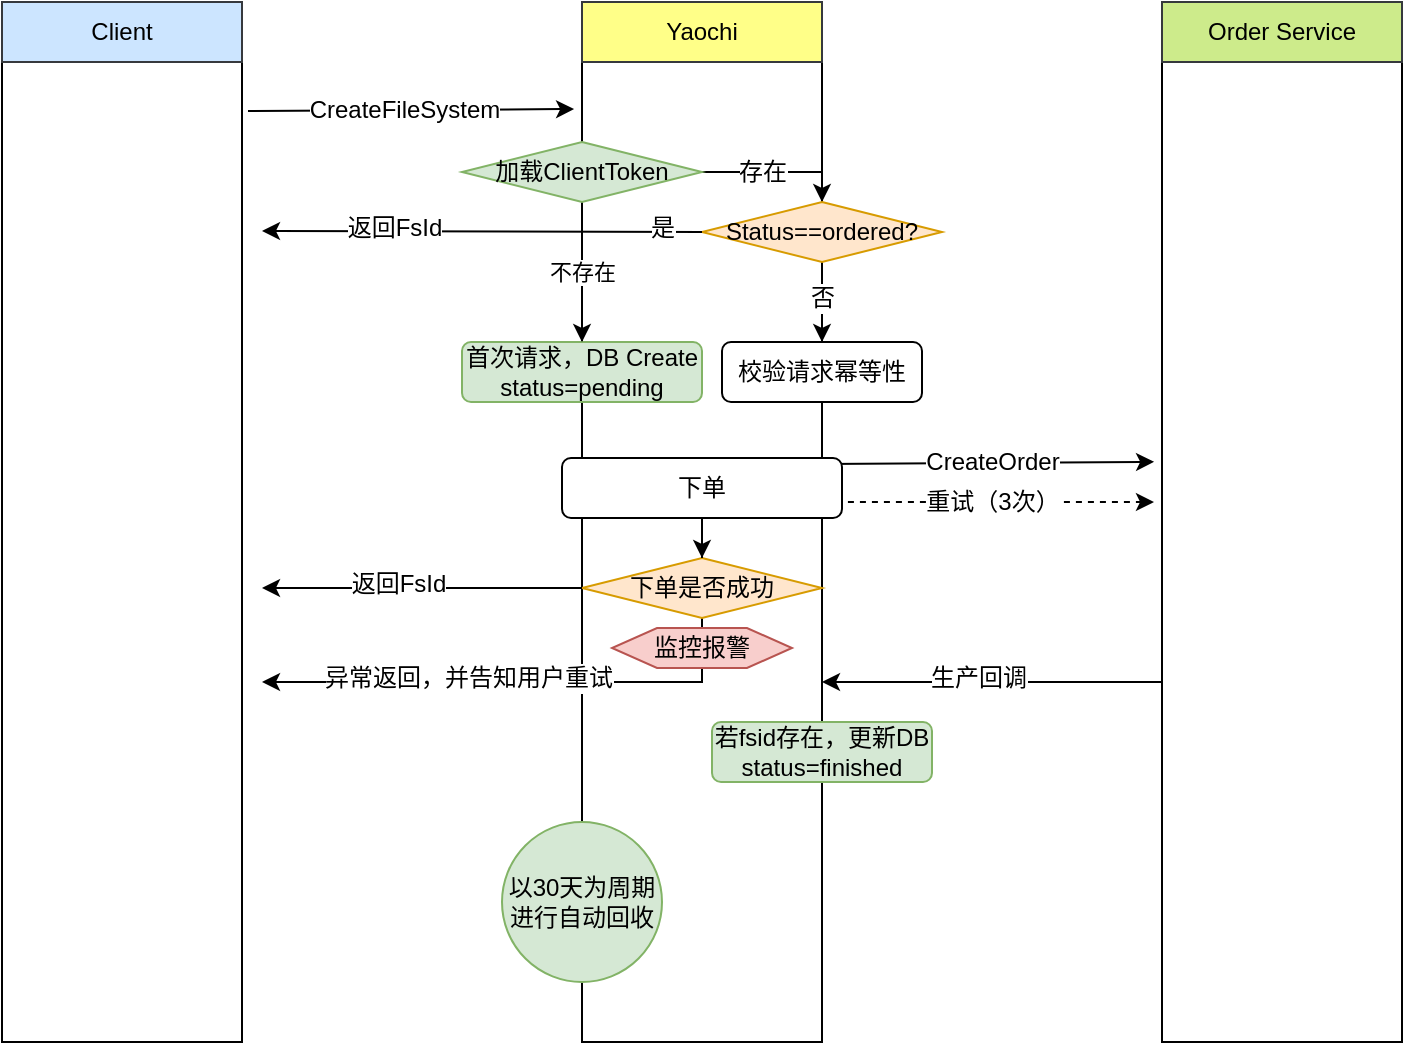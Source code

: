 <mxfile version="12.8.2" type="github">
  <diagram id="0LorpYN9siC3LZAP5Hen" name="第 1 页">
    <mxGraphModel dx="946" dy="614" grid="1" gridSize="10" guides="1" tooltips="1" connect="1" arrows="1" fold="1" page="1" pageScale="1" pageWidth="1169" pageHeight="827" math="0" shadow="0">
      <root>
        <mxCell id="0" />
        <mxCell id="1" parent="0" />
        <mxCell id="NPSApUFOZu9N5_JHAl4--2" value="" style="rounded=0;whiteSpace=wrap;html=1;" vertex="1" parent="1">
          <mxGeometry x="460" y="150" width="120" height="490" as="geometry" />
        </mxCell>
        <mxCell id="NPSApUFOZu9N5_JHAl4--4" value="" style="endArrow=classic;html=1;entryX=-0.033;entryY=0.408;entryDx=0;entryDy=0;entryPerimeter=0;" edge="1" parent="1" target="NPSApUFOZu9N5_JHAl4--3">
          <mxGeometry width="50" height="50" relative="1" as="geometry">
            <mxPoint x="580.96" y="351" as="sourcePoint" />
            <mxPoint x="759.96" y="351" as="targetPoint" />
          </mxGeometry>
        </mxCell>
        <mxCell id="NPSApUFOZu9N5_JHAl4--28" value="CreateOrder" style="text;html=1;align=center;verticalAlign=middle;resizable=0;points=[];labelBackgroundColor=#ffffff;" vertex="1" connectable="0" parent="NPSApUFOZu9N5_JHAl4--4">
          <mxGeometry x="-0.151" y="1" relative="1" as="geometry">
            <mxPoint x="14.01" as="offset" />
          </mxGeometry>
        </mxCell>
        <mxCell id="NPSApUFOZu9N5_JHAl4--5" value="" style="endArrow=classic;html=1;exitX=1.025;exitY=0.05;exitDx=0;exitDy=0;exitPerimeter=0;entryX=-0.033;entryY=0.048;entryDx=0;entryDy=0;entryPerimeter=0;" edge="1" parent="1" source="NPSApUFOZu9N5_JHAl4--1" target="NPSApUFOZu9N5_JHAl4--2">
          <mxGeometry width="50" height="50" relative="1" as="geometry">
            <mxPoint x="350" y="220" as="sourcePoint" />
            <mxPoint x="450" y="179" as="targetPoint" />
          </mxGeometry>
        </mxCell>
        <mxCell id="NPSApUFOZu9N5_JHAl4--27" value="CreateFileSystem" style="text;html=1;align=center;verticalAlign=middle;resizable=0;points=[];labelBackgroundColor=#ffffff;" vertex="1" connectable="0" parent="NPSApUFOZu9N5_JHAl4--5">
          <mxGeometry x="-0.221" y="-1" relative="1" as="geometry">
            <mxPoint x="14.04" y="-1.61" as="offset" />
          </mxGeometry>
        </mxCell>
        <mxCell id="NPSApUFOZu9N5_JHAl4--7" value="" style="endArrow=classic;html=1;dashed=1;" edge="1" parent="1">
          <mxGeometry width="50" height="50" relative="1" as="geometry">
            <mxPoint x="580.96" y="370" as="sourcePoint" />
            <mxPoint x="746" y="370" as="targetPoint" />
          </mxGeometry>
        </mxCell>
        <mxCell id="NPSApUFOZu9N5_JHAl4--9" value="重试（3次）" style="text;html=1;align=center;verticalAlign=middle;resizable=0;points=[];labelBackgroundColor=#ffffff;" vertex="1" connectable="0" parent="NPSApUFOZu9N5_JHAl4--7">
          <mxGeometry x="-0.106" relative="1" as="geometry">
            <mxPoint x="10" as="offset" />
          </mxGeometry>
        </mxCell>
        <mxCell id="NPSApUFOZu9N5_JHAl4--18" value="" style="endArrow=classic;html=1;" edge="1" parent="1">
          <mxGeometry width="50" height="50" relative="1" as="geometry">
            <mxPoint x="756" y="460" as="sourcePoint" />
            <mxPoint x="580" y="460" as="targetPoint" />
          </mxGeometry>
        </mxCell>
        <mxCell id="NPSApUFOZu9N5_JHAl4--19" value="生产回调" style="text;html=1;align=center;verticalAlign=middle;resizable=0;points=[];labelBackgroundColor=#ffffff;" vertex="1" connectable="0" parent="NPSApUFOZu9N5_JHAl4--18">
          <mxGeometry x="-0.477" y="-2" relative="1" as="geometry">
            <mxPoint x="-52.06" as="offset" />
          </mxGeometry>
        </mxCell>
        <mxCell id="NPSApUFOZu9N5_JHAl4--24" value="&lt;span style=&quot;text-align: left&quot;&gt;首次请求，DB Create&lt;br&gt;status=pending&lt;br&gt;&lt;/span&gt;" style="rounded=1;whiteSpace=wrap;html=1;fillColor=#d5e8d4;strokeColor=#82b366;" vertex="1" parent="1">
          <mxGeometry x="400" y="290" width="120" height="30" as="geometry" />
        </mxCell>
        <mxCell id="NPSApUFOZu9N5_JHAl4--26" value="&lt;span style=&quot;text-align: left&quot;&gt;若fsid存在，更新DB status=finished&lt;/span&gt;" style="rounded=1;whiteSpace=wrap;html=1;fillColor=#d5e8d4;strokeColor=#82b366;" vertex="1" parent="1">
          <mxGeometry x="525" y="480" width="110" height="30" as="geometry" />
        </mxCell>
        <mxCell id="NPSApUFOZu9N5_JHAl4--56" style="edgeStyle=orthogonalEdgeStyle;rounded=0;orthogonalLoop=1;jettySize=auto;html=1;exitX=1;exitY=0.5;exitDx=0;exitDy=0;" edge="1" parent="1" source="NPSApUFOZu9N5_JHAl4--35" target="NPSApUFOZu9N5_JHAl4--41">
          <mxGeometry relative="1" as="geometry">
            <Array as="points">
              <mxPoint x="580" y="205" />
            </Array>
          </mxGeometry>
        </mxCell>
        <mxCell id="NPSApUFOZu9N5_JHAl4--57" value="存在" style="text;html=1;align=center;verticalAlign=middle;resizable=0;points=[];labelBackgroundColor=#ffffff;" vertex="1" connectable="0" parent="NPSApUFOZu9N5_JHAl4--56">
          <mxGeometry x="-0.28" y="-2" relative="1" as="geometry">
            <mxPoint x="3" y="-2" as="offset" />
          </mxGeometry>
        </mxCell>
        <mxCell id="NPSApUFOZu9N5_JHAl4--58" value="不存在" style="edgeStyle=orthogonalEdgeStyle;rounded=0;orthogonalLoop=1;jettySize=auto;html=1;exitX=0.5;exitY=1;exitDx=0;exitDy=0;entryX=0.5;entryY=0;entryDx=0;entryDy=0;" edge="1" parent="1" source="NPSApUFOZu9N5_JHAl4--35" target="NPSApUFOZu9N5_JHAl4--24">
          <mxGeometry relative="1" as="geometry" />
        </mxCell>
        <mxCell id="NPSApUFOZu9N5_JHAl4--35" value="&lt;span style=&quot;text-align: left ; white-space: normal&quot;&gt;加载ClientToken&lt;/span&gt;" style="rhombus;whiteSpace=wrap;html=1;fillColor=#d5e8d4;strokeColor=#82b366;" vertex="1" parent="1">
          <mxGeometry x="400" y="190" width="120" height="30" as="geometry" />
        </mxCell>
        <mxCell id="NPSApUFOZu9N5_JHAl4--69" style="edgeStyle=orthogonalEdgeStyle;rounded=0;orthogonalLoop=1;jettySize=auto;html=1;exitX=0.5;exitY=1;exitDx=0;exitDy=0;entryX=0.5;entryY=0;entryDx=0;entryDy=0;" edge="1" parent="1" source="NPSApUFOZu9N5_JHAl4--41" target="NPSApUFOZu9N5_JHAl4--59">
          <mxGeometry relative="1" as="geometry" />
        </mxCell>
        <mxCell id="NPSApUFOZu9N5_JHAl4--70" value="否" style="text;html=1;align=center;verticalAlign=middle;resizable=0;points=[];labelBackgroundColor=#ffffff;" vertex="1" connectable="0" parent="NPSApUFOZu9N5_JHAl4--69">
          <mxGeometry x="-0.1" relative="1" as="geometry">
            <mxPoint as="offset" />
          </mxGeometry>
        </mxCell>
        <mxCell id="NPSApUFOZu9N5_JHAl4--41" value="&lt;span style=&quot;text-align: left ; white-space: normal&quot;&gt;Status==ordered?&lt;/span&gt;" style="rhombus;whiteSpace=wrap;html=1;fillColor=#ffe6cc;strokeColor=#d79b00;" vertex="1" parent="1">
          <mxGeometry x="520" y="220" width="120" height="30" as="geometry" />
        </mxCell>
        <mxCell id="NPSApUFOZu9N5_JHAl4--43" value="" style="endArrow=classic;html=1;exitX=0;exitY=0.5;exitDx=0;exitDy=0;" edge="1" parent="1" source="NPSApUFOZu9N5_JHAl4--41">
          <mxGeometry width="50" height="50" relative="1" as="geometry">
            <mxPoint x="450" y="234.5" as="sourcePoint" />
            <mxPoint x="300" y="234.5" as="targetPoint" />
          </mxGeometry>
        </mxCell>
        <mxCell id="NPSApUFOZu9N5_JHAl4--44" value="返回FsId" style="text;html=1;align=center;verticalAlign=middle;resizable=0;points=[];labelBackgroundColor=#ffffff;" vertex="1" connectable="0" parent="NPSApUFOZu9N5_JHAl4--43">
          <mxGeometry x="-0.221" y="-1" relative="1" as="geometry">
            <mxPoint x="-69" y="-0.8" as="offset" />
          </mxGeometry>
        </mxCell>
        <mxCell id="NPSApUFOZu9N5_JHAl4--68" value="是" style="text;html=1;align=center;verticalAlign=middle;resizable=0;points=[];labelBackgroundColor=#ffffff;" vertex="1" connectable="0" parent="NPSApUFOZu9N5_JHAl4--43">
          <mxGeometry x="-0.673" y="-2" relative="1" as="geometry">
            <mxPoint x="16" as="offset" />
          </mxGeometry>
        </mxCell>
        <mxCell id="NPSApUFOZu9N5_JHAl4--48" value="以30天为周期进行自动回收" style="ellipse;whiteSpace=wrap;html=1;aspect=fixed;fillColor=#d5e8d4;strokeColor=#82b366;" vertex="1" parent="1">
          <mxGeometry x="420" y="530" width="80" height="80" as="geometry" />
        </mxCell>
        <mxCell id="NPSApUFOZu9N5_JHAl4--72" style="edgeStyle=orthogonalEdgeStyle;rounded=0;orthogonalLoop=1;jettySize=auto;html=1;exitX=0.5;exitY=1;exitDx=0;exitDy=0;" edge="1" parent="1" source="NPSApUFOZu9N5_JHAl4--52">
          <mxGeometry relative="1" as="geometry">
            <mxPoint x="300" y="460" as="targetPoint" />
            <Array as="points">
              <mxPoint x="520" y="460" />
              <mxPoint x="300" y="460" />
            </Array>
          </mxGeometry>
        </mxCell>
        <mxCell id="NPSApUFOZu9N5_JHAl4--73" value="异常返回，并告知用户重试" style="text;html=1;align=center;verticalAlign=middle;resizable=0;points=[];labelBackgroundColor=#ffffff;" vertex="1" connectable="0" parent="NPSApUFOZu9N5_JHAl4--72">
          <mxGeometry x="0.592" y="-2" relative="1" as="geometry">
            <mxPoint x="51" as="offset" />
          </mxGeometry>
        </mxCell>
        <mxCell id="NPSApUFOZu9N5_JHAl4--52" value="&lt;span style=&quot;text-align: left ; white-space: normal&quot;&gt;下单是否成功&lt;/span&gt;" style="rhombus;whiteSpace=wrap;html=1;fillColor=#ffe6cc;strokeColor=#d79b00;" vertex="1" parent="1">
          <mxGeometry x="460" y="398" width="120" height="30" as="geometry" />
        </mxCell>
        <mxCell id="NPSApUFOZu9N5_JHAl4--53" value="" style="endArrow=classic;html=1;exitX=0;exitY=0.5;exitDx=0;exitDy=0;" edge="1" parent="1" source="NPSApUFOZu9N5_JHAl4--52">
          <mxGeometry width="50" height="50" relative="1" as="geometry">
            <mxPoint x="40" y="418" as="sourcePoint" />
            <mxPoint x="300" y="413" as="targetPoint" />
          </mxGeometry>
        </mxCell>
        <mxCell id="NPSApUFOZu9N5_JHAl4--54" value="返回FsId" style="text;html=1;align=center;verticalAlign=middle;resizable=0;points=[];labelBackgroundColor=#ffffff;" vertex="1" connectable="0" parent="NPSApUFOZu9N5_JHAl4--53">
          <mxGeometry x="0.409" y="-1" relative="1" as="geometry">
            <mxPoint x="20" y="-1" as="offset" />
          </mxGeometry>
        </mxCell>
        <mxCell id="NPSApUFOZu9N5_JHAl4--59" value="&lt;span style=&quot;text-align: left&quot;&gt;校验请求幂等性&lt;br&gt;&lt;/span&gt;" style="rounded=1;whiteSpace=wrap;html=1;" vertex="1" parent="1">
          <mxGeometry x="530" y="290" width="100" height="30" as="geometry" />
        </mxCell>
        <mxCell id="NPSApUFOZu9N5_JHAl4--71" style="edgeStyle=orthogonalEdgeStyle;rounded=0;orthogonalLoop=1;jettySize=auto;html=1;exitX=0.5;exitY=1;exitDx=0;exitDy=0;" edge="1" parent="1" source="NPSApUFOZu9N5_JHAl4--60" target="NPSApUFOZu9N5_JHAl4--52">
          <mxGeometry relative="1" as="geometry" />
        </mxCell>
        <mxCell id="NPSApUFOZu9N5_JHAl4--60" value="&lt;span style=&quot;text-align: left&quot;&gt;下单&lt;br&gt;&lt;/span&gt;" style="rounded=1;whiteSpace=wrap;html=1;" vertex="1" parent="1">
          <mxGeometry x="450" y="348" width="140" height="30" as="geometry" />
        </mxCell>
        <mxCell id="NPSApUFOZu9N5_JHAl4--64" value="&lt;span style=&quot;text-align: left ; white-space: nowrap&quot;&gt;Yaochi&lt;/span&gt;" style="rounded=0;whiteSpace=wrap;html=1;fillColor=#ffff88;strokeColor=#36393d;" vertex="1" parent="1">
          <mxGeometry x="460" y="120" width="120" height="30" as="geometry" />
        </mxCell>
        <mxCell id="NPSApUFOZu9N5_JHAl4--66" value="" style="group" vertex="1" connectable="0" parent="1">
          <mxGeometry x="750" y="120" width="120" height="520" as="geometry" />
        </mxCell>
        <mxCell id="NPSApUFOZu9N5_JHAl4--3" value="" style="rounded=0;whiteSpace=wrap;html=1;" vertex="1" parent="NPSApUFOZu9N5_JHAl4--66">
          <mxGeometry y="30" width="120" height="490" as="geometry" />
        </mxCell>
        <mxCell id="NPSApUFOZu9N5_JHAl4--65" value="&lt;span style=&quot;text-align: left ; white-space: nowrap&quot;&gt;Order Service&lt;/span&gt;" style="rounded=0;whiteSpace=wrap;html=1;fillColor=#cdeb8b;strokeColor=#36393d;" vertex="1" parent="NPSApUFOZu9N5_JHAl4--66">
          <mxGeometry width="120" height="30" as="geometry" />
        </mxCell>
        <mxCell id="NPSApUFOZu9N5_JHAl4--67" value="" style="group" vertex="1" connectable="0" parent="1">
          <mxGeometry x="170" y="120" width="120" height="520" as="geometry" />
        </mxCell>
        <mxCell id="NPSApUFOZu9N5_JHAl4--1" value="" style="rounded=0;whiteSpace=wrap;html=1;" vertex="1" parent="NPSApUFOZu9N5_JHAl4--67">
          <mxGeometry y="30" width="120" height="490" as="geometry" />
        </mxCell>
        <mxCell id="NPSApUFOZu9N5_JHAl4--63" value="&lt;span style=&quot;white-space: normal&quot;&gt;Client&lt;/span&gt;" style="rounded=0;whiteSpace=wrap;html=1;fillColor=#cce5ff;strokeColor=#36393d;" vertex="1" parent="NPSApUFOZu9N5_JHAl4--67">
          <mxGeometry width="120" height="30" as="geometry" />
        </mxCell>
        <mxCell id="NPSApUFOZu9N5_JHAl4--74" value="监控报警" style="shape=hexagon;perimeter=hexagonPerimeter2;whiteSpace=wrap;html=1;fillColor=#f8cecc;strokeColor=#b85450;" vertex="1" parent="1">
          <mxGeometry x="475" y="433" width="90" height="20" as="geometry" />
        </mxCell>
      </root>
    </mxGraphModel>
  </diagram>
</mxfile>
